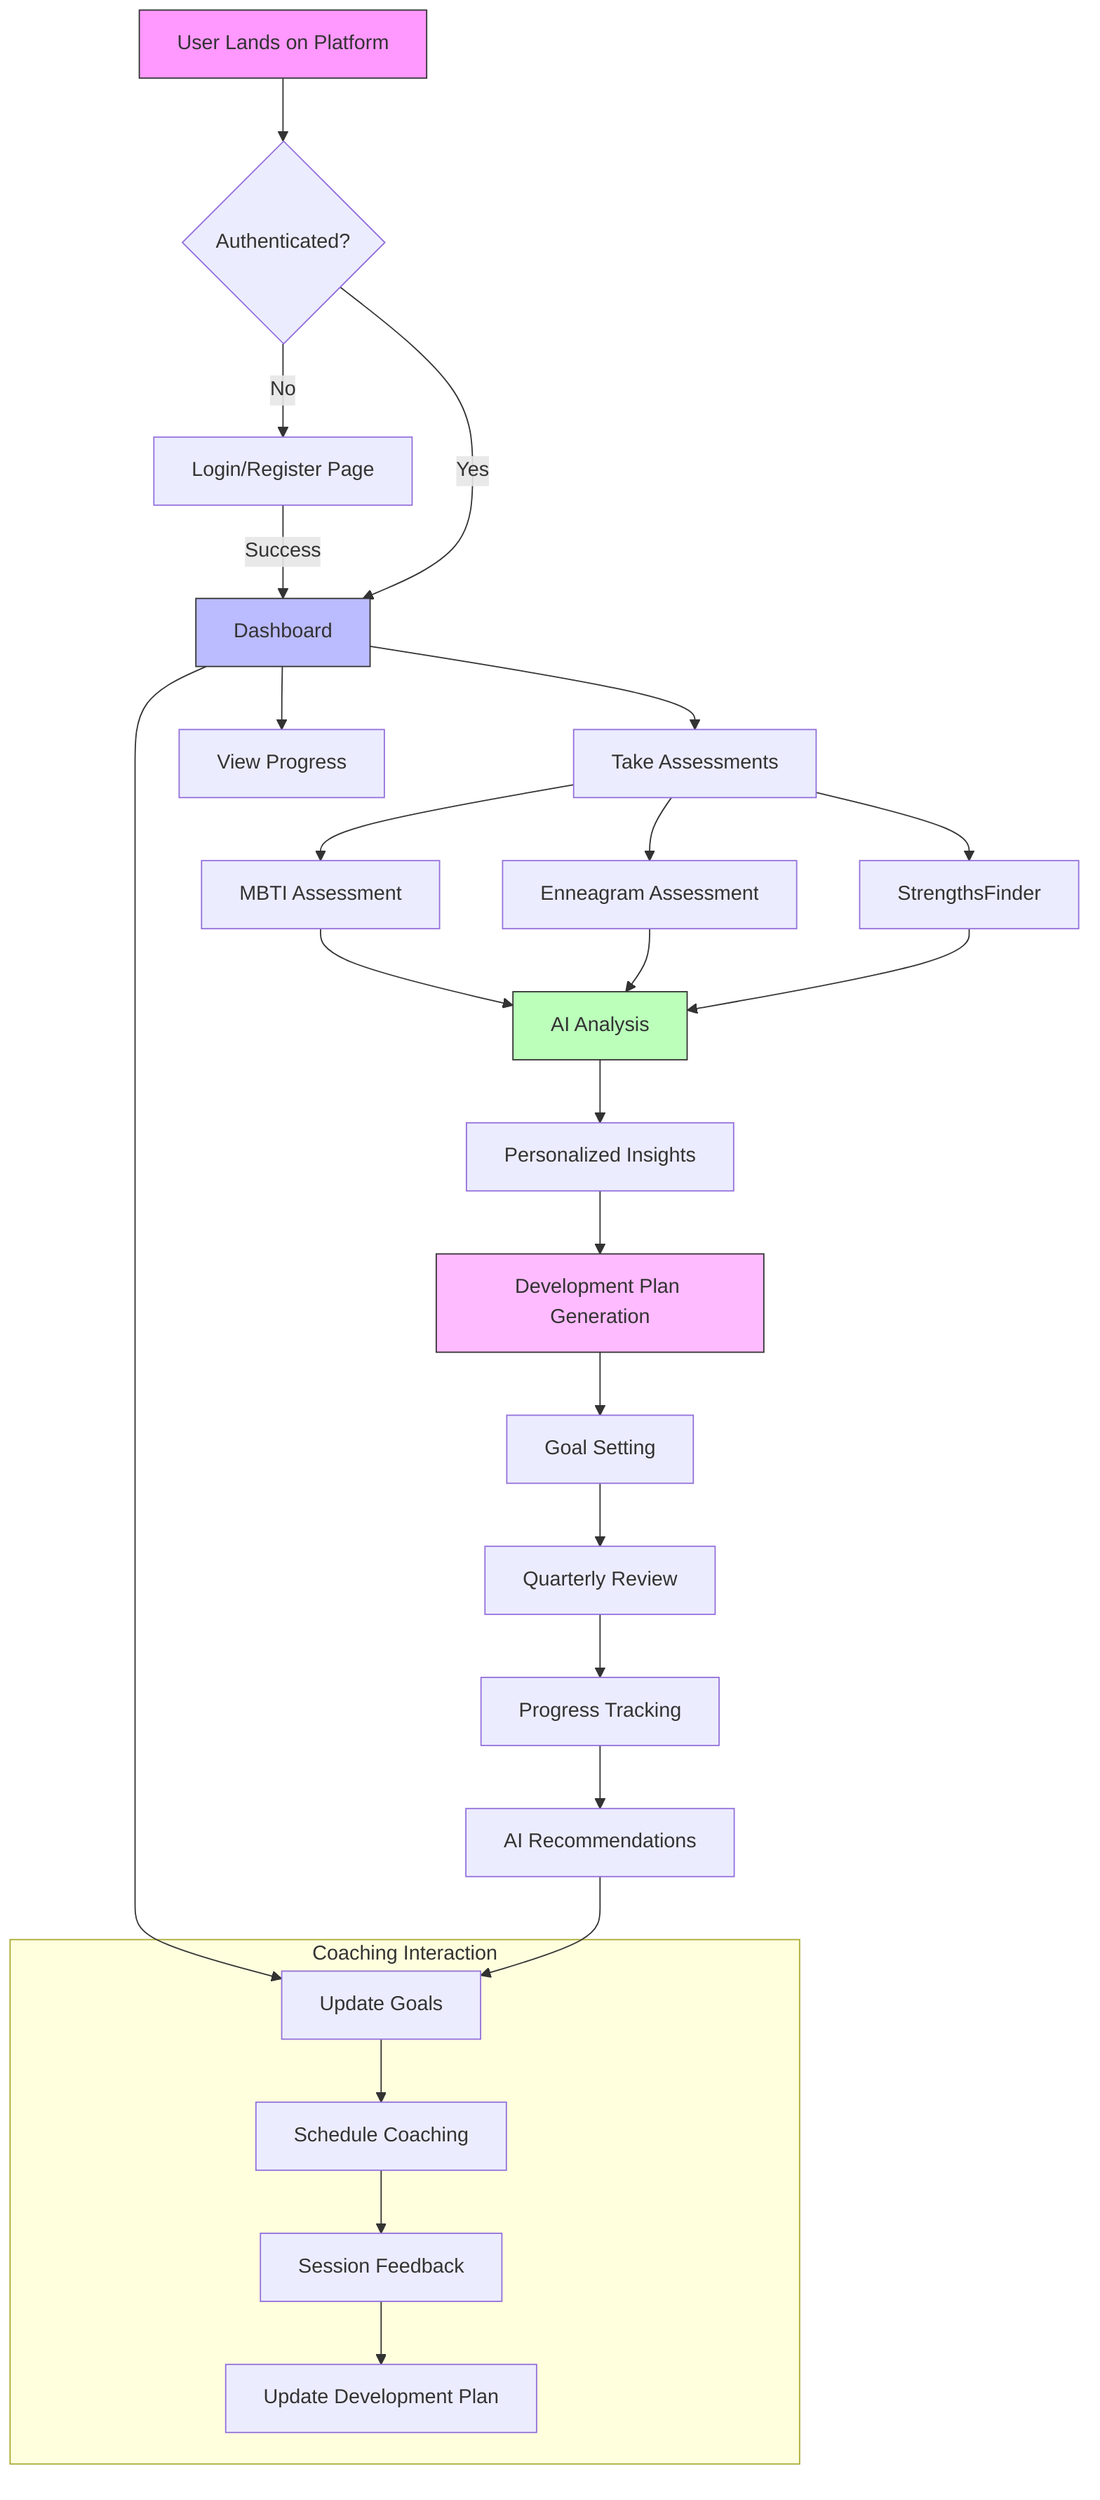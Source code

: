 flowchart TD
    Start[User Lands on Platform] --> Auth{Authenticated?}
    Auth -->|No| Login[Login/Register Page]
    Login -->|Success| Dashboard
    Auth -->|Yes| Dashboard[Dashboard]
    
    Dashboard --> AssessmentFlow[Take Assessments]
    Dashboard --> ViewProgress[View Progress]
    Dashboard --> UpdateGoals[Update Goals]
    
    AssessmentFlow --> MBTI[MBTI Assessment]
    AssessmentFlow --> Enneagram[Enneagram Assessment]
    AssessmentFlow --> StrengthsFinder[StrengthsFinder]
    
    MBTI & Enneagram & StrengthsFinder --> Analysis[AI Analysis]
    Analysis --> Insights[Personalized Insights]
    
    Insights --> DevelopmentPlan[Development Plan Generation]
    DevelopmentPlan --> Goals[Goal Setting]
    
    Goals --> QuarterlyReview[Quarterly Review]
    QuarterlyReview --> Progress[Progress Tracking]
    Progress --> Recommendations[AI Recommendations]
    
    Recommendations --> UpdateGoals
    
    subgraph "Coaching Interaction"
        UpdateGoals --> CoachingSession[Schedule Coaching]
        CoachingSession --> SessionFeedback[Session Feedback]
        SessionFeedback --> UpdatePlan[Update Development Plan]
    end
    
    style Start fill:#f9f,stroke:#333
    style Dashboard fill:#bbf,stroke:#333
    style Analysis fill:#bfb,stroke:#333
    style DevelopmentPlan fill:#fbf,stroke:#333